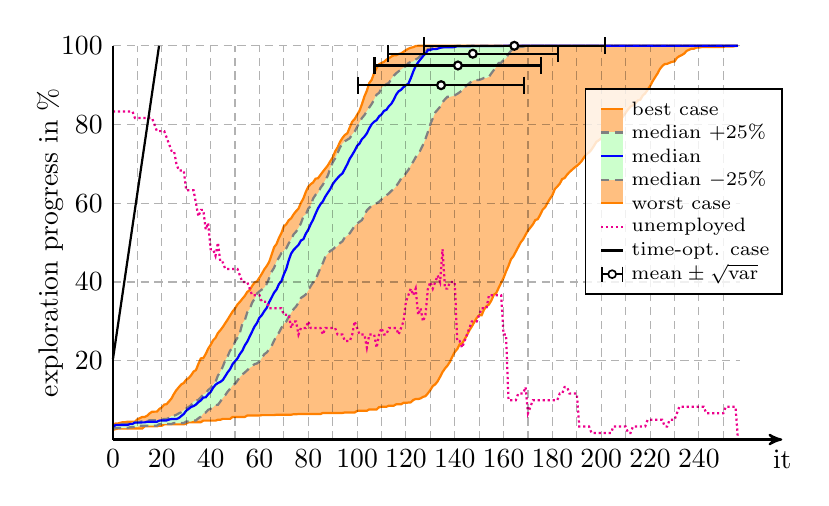 \begin{tikzpicture}[thick]


% plot data, scaled to 8cm
\begin{scope}[yscale=0.05, xscale=0.031]
\draw[draw=orange, fill=orange!50] (0.00, 2.46) -- (1.00, 2.63) -- (2.00, 2.79) -- (3.00, 2.79) -- (4.00, 2.79) -- (5.00, 2.79) -- (6.00, 2.79) -- (7.00, 2.79) -- (8.00, 2.79) -- (9.00, 2.79) -- (10.00, 2.79) -- (11.00, 2.79) -- (12.00, 2.79) -- (13.00, 3.35) -- (14.00, 3.35) -- (15.00, 3.35) -- (16.00, 3.35) -- (17.00, 3.35) -- (18.00, 3.35) -- (19.00, 3.52) -- (20.00, 3.52) -- (21.00, 3.85) -- (22.00, 3.85) -- (23.00, 3.85) -- (24.00, 3.85) -- (25.00, 3.85) -- (26.00, 3.85) -- (27.00, 3.85) -- (28.00, 3.85) -- (29.00, 3.85) -- (30.00, 4.08) -- (31.00, 4.41) -- (32.00, 4.41) -- (33.00, 4.41) -- (34.00, 4.41) -- (35.00, 4.41) -- (36.00, 4.41) -- (37.00, 4.80) -- (38.00, 4.80) -- (39.00, 4.80) -- (40.00, 4.80) -- (41.00, 4.80) -- (42.00, 4.80) -- (43.00, 5.03) -- (44.00, 5.03) -- (45.00, 5.25) -- (46.00, 5.25) -- (47.00, 5.25) -- (48.00, 5.25) -- (49.00, 5.75) -- (50.00, 5.75) -- (51.00, 5.75) -- (52.00, 5.75) -- (53.00, 5.75) -- (54.00, 5.75) -- (55.00, 6.09) -- (56.00, 6.09) -- (57.00, 6.09) -- (58.00, 6.09) -- (59.00, 6.09) -- (60.00, 6.09) -- (61.00, 6.20) -- (62.00, 6.20) -- (63.00, 6.20) -- (64.00, 6.20) -- (65.00, 6.20) -- (66.00, 6.20) -- (67.00, 6.31) -- (68.00, 6.31) -- (69.00, 6.31) -- (70.00, 6.31) -- (71.00, 6.31) -- (72.00, 6.31) -- (73.00, 6.31) -- (74.00, 6.42) -- (75.00, 6.42) -- (76.00, 6.48) -- (77.00, 6.48) -- (78.00, 6.48) -- (79.00, 6.48) -- (80.00, 6.48) -- (81.00, 6.48) -- (82.00, 6.48) -- (83.00, 6.48) -- (84.00, 6.48) -- (85.00, 6.48) -- (86.00, 6.76) -- (87.00, 6.76) -- (88.00, 6.76) -- (89.00, 6.76) -- (90.00, 6.76) -- (91.00, 6.76) -- (92.00, 6.76) -- (93.00, 6.76) -- (94.00, 6.76) -- (95.00, 6.87) -- (96.00, 6.87) -- (97.00, 6.87) -- (98.00, 6.87) -- (99.00, 6.87) -- (100.00, 7.26) -- (101.00, 7.32) -- (102.00, 7.32) -- (103.00, 7.32) -- (104.00, 7.32) -- (105.00, 7.65) -- (106.00, 7.65) -- (107.00, 7.65) -- (108.00, 7.65) -- (109.00, 8.21) -- (110.00, 8.32) -- (111.00, 8.32) -- (112.00, 8.32) -- (113.00, 8.60) -- (114.00, 8.60) -- (115.00, 8.60) -- (116.00, 8.94) -- (117.00, 8.94) -- (118.00, 8.94) -- (119.00, 9.33) -- (120.00, 9.33) -- (121.00, 9.39) -- (122.00, 9.44) -- (123.00, 10.06) -- (124.00, 10.28) -- (125.00, 10.28) -- (126.00, 10.45) -- (127.00, 10.84) -- (128.00, 11.01) -- (129.00, 11.73) -- (130.00, 12.57) -- (131.00, 13.58) -- (132.00, 14.02) -- (133.00, 14.80) -- (134.00, 15.92) -- (135.00, 17.15) -- (136.00, 18.04) -- (137.00, 18.77) -- (138.00, 19.72) -- (139.00, 21.06) -- (140.00, 22.23) -- (141.00, 22.96) -- (142.00, 24.19) -- (143.00, 24.36) -- (144.00, 25.42) -- (145.00, 26.48) -- (146.00, 27.77) -- (147.00, 28.72) -- (148.00, 29.83) -- (149.00, 30.89) -- (150.00, 31.56) -- (151.00, 31.56) -- (152.00, 33.02) -- (153.00, 33.85) -- (154.00, 34.30) -- (155.00, 35.31) -- (156.00, 36.76) -- (157.00, 37.21) -- (158.00, 38.55) -- (159.00, 39.78) -- (160.00, 41.06) -- (161.00, 42.68) -- (162.00, 44.08) -- (163.00, 45.75) -- (164.00, 46.54) -- (165.00, 47.71) -- (166.00, 48.88) -- (167.00, 50.06) -- (168.00, 50.84) -- (169.00, 52.01) -- (170.00, 53.07) -- (171.00, 53.85) -- (172.00, 54.64) -- (173.00, 55.75) -- (174.00, 55.98) -- (175.00, 57.09) -- (176.00, 58.38) -- (177.00, 58.99) -- (178.00, 60.11) -- (179.00, 61.17) -- (180.00, 62.07) -- (181.00, 63.63) -- (182.00, 64.25) -- (183.00, 64.97) -- (184.00, 66.15) -- (185.00, 66.42) -- (186.00, 67.26) -- (187.00, 67.93) -- (188.00, 68.49) -- (189.00, 69.05) -- (190.00, 69.50) -- (191.00, 70.06) -- (192.00, 70.73) -- (193.00, 71.68) -- (194.00, 72.51) -- (195.00, 72.91) -- (196.00, 73.63) -- (197.00, 74.58) -- (198.00, 75.59) -- (199.00, 76.03) -- (200.00, 76.48) -- (201.00, 77.37) -- (202.00, 77.88) -- (203.00, 78.32) -- (204.00, 78.60) -- (205.00, 78.99) -- (206.00, 79.78) -- (207.00, 80.50) -- (208.00, 81.45) -- (209.00, 82.12) -- (210.00, 83.02) -- (211.00, 83.85) -- (212.00, 84.58) -- (213.00, 84.86) -- (214.00, 85.42) -- (215.00, 86.15) -- (216.00, 86.31) -- (217.00, 87.37) -- (218.00, 87.93) -- (219.00, 88.83) -- (220.00, 89.78) -- (221.00, 90.95) -- (222.00, 91.96) -- (223.00, 92.91) -- (224.00, 94.08) -- (225.00, 94.86) -- (226.00, 95.36) -- (227.00, 95.42) -- (228.00, 95.70) -- (229.00, 95.92) -- (230.00, 96.03) -- (231.00, 96.93) -- (232.00, 97.37) -- (233.00, 97.65) -- (234.00, 98.04) -- (235.00, 98.72) -- (236.00, 98.99) -- (237.00, 99.27) -- (238.00, 99.27) -- (239.00, 99.55) -- (240.00, 99.55) -- (241.00, 99.66) -- (242.00, 99.72) -- (243.00, 99.72) -- (244.00, 99.72) -- (245.00, 99.72) -- (246.00, 99.72) -- (247.00, 99.72) -- (248.00, 99.72) -- (249.00, 99.72) -- (250.00, 99.72) -- (251.00, 99.83) -- (252.00, 99.83) -- (253.00, 99.83) -- (254.00, 99.83) -- (255.00, 99.94) -- (256.00, 100.00) -- (256.00, 100.00) -- (255.00, 100.00) -- (254.00, 100.00) -- (253.00, 100.00) -- (252.00, 100.00) -- (251.00, 100.00) -- (250.00, 100.00) -- (249.00, 100.00) -- (248.00, 100.00) -- (247.00, 100.00) -- (246.00, 100.00) -- (245.00, 100.00) -- (244.00, 100.00) -- (243.00, 100.00) -- (242.00, 100.00) -- (241.00, 100.00) -- (240.00, 100.00) -- (239.00, 100.00) -- (238.00, 100.00) -- (237.00, 100.00) -- (236.00, 100.00) -- (235.00, 100.00) -- (234.00, 100.00) -- (233.00, 100.00) -- (232.00, 100.00) -- (231.00, 100.00) -- (230.00, 100.00) -- (229.00, 100.00) -- (228.00, 100.00) -- (227.00, 100.00) -- (226.00, 100.00) -- (225.00, 100.00) -- (224.00, 100.00) -- (223.00, 100.00) -- (222.00, 100.00) -- (221.00, 100.00) -- (220.00, 100.00) -- (219.00, 100.00) -- (218.00, 100.00) -- (217.00, 100.00) -- (216.00, 100.00) -- (215.00, 100.00) -- (214.00, 100.00) -- (213.00, 100.00) -- (212.00, 100.00) -- (211.00, 100.00) -- (210.00, 100.00) -- (209.00, 100.00) -- (208.00, 100.00) -- (207.00, 100.00) -- (206.00, 100.00) -- (205.00, 100.00) -- (204.00, 100.00) -- (203.00, 100.00) -- (202.00, 100.00) -- (201.00, 100.00) -- (200.00, 100.00) -- (199.00, 100.00) -- (198.00, 100.00) -- (197.00, 100.00) -- (196.00, 100.00) -- (195.00, 100.00) -- (194.00, 100.00) -- (193.00, 100.00) -- (192.00, 100.00) -- (191.00, 100.00) -- (190.00, 100.00) -- (189.00, 100.00) -- (188.00, 100.00) -- (187.00, 100.00) -- (186.00, 100.00) -- (185.00, 100.00) -- (184.00, 100.00) -- (183.00, 100.00) -- (182.00, 100.00) -- (181.00, 100.00) -- (180.00, 100.00) -- (179.00, 100.00) -- (178.00, 100.00) -- (177.00, 100.00) -- (176.00, 100.00) -- (175.00, 100.00) -- (174.00, 100.00) -- (173.00, 100.00) -- (172.00, 100.00) -- (171.00, 100.00) -- (170.00, 100.00) -- (169.00, 100.00) -- (168.00, 100.00) -- (167.00, 100.00) -- (166.00, 100.00) -- (165.00, 100.00) -- (164.00, 100.00) -- (163.00, 100.00) -- (162.00, 100.00) -- (161.00, 100.00) -- (160.00, 100.00) -- (159.00, 100.00) -- (158.00, 100.00) -- (157.00, 100.00) -- (156.00, 100.00) -- (155.00, 100.00) -- (154.00, 100.00) -- (153.00, 100.00) -- (152.00, 100.00) -- (151.00, 100.00) -- (150.00, 100.00) -- (149.00, 100.00) -- (148.00, 100.00) -- (147.00, 100.00) -- (146.00, 100.00) -- (145.00, 100.00) -- (144.00, 100.00) -- (143.00, 100.00) -- (142.00, 100.00) -- (141.00, 100.00) -- (140.00, 100.00) -- (139.00, 100.00) -- (138.00, 100.00) -- (137.00, 100.00) -- (136.00, 100.00) -- (135.00, 100.00) -- (134.00, 100.00) -- (133.00, 100.00) -- (132.00, 100.00) -- (131.00, 100.00) -- (130.00, 100.00) -- (129.00, 100.00) -- (128.00, 100.00) -- (127.00, 100.00) -- (126.00, 100.00) -- (125.00, 100.00) -- (124.00, 99.94) -- (123.00, 99.66) -- (122.00, 99.50) -- (121.00, 99.27) -- (120.00, 98.88) -- (119.00, 98.49) -- (118.00, 98.04) -- (117.00, 97.93) -- (116.00, 97.60) -- (115.00, 97.60) -- (114.00, 97.26) -- (113.00, 96.82) -- (112.00, 96.48) -- (111.00, 95.92) -- (110.00, 95.64) -- (109.00, 95.31) -- (108.00, 94.41) -- (107.00, 93.18) -- (106.00, 91.40) -- (105.00, 90.56) -- (104.00, 88.60) -- (103.00, 87.15) -- (102.00, 85.20) -- (101.00, 83.52) -- (100.00, 82.46) -- (99.00, 81.40) -- (98.00, 80.73) -- (97.00, 79.27) -- (96.00, 77.77) -- (95.00, 77.37) -- (94.00, 76.59) -- (93.00, 75.59) -- (92.00, 74.19) -- (91.00, 73.18) -- (90.00, 71.62) -- (89.00, 70.67) -- (88.00, 69.61) -- (87.00, 68.83) -- (86.00, 68.04) -- (85.00, 67.21) -- (84.00, 66.37) -- (83.00, 66.26) -- (82.00, 65.31) -- (81.00, 64.86) -- (80.00, 64.19) -- (79.00, 62.91) -- (78.00, 61.23) -- (77.00, 60.11) -- (76.00, 58.66) -- (75.00, 57.99) -- (74.00, 57.21) -- (73.00, 56.20) -- (72.00, 55.70) -- (71.00, 54.69) -- (70.00, 54.13) -- (69.00, 52.46) -- (68.00, 51.23) -- (67.00, 49.66) -- (66.00, 48.83) -- (65.00, 46.93) -- (64.00, 45.14) -- (63.00, 44.08) -- (62.00, 43.24) -- (61.00, 42.12) -- (60.00, 41.12) -- (59.00, 40.17) -- (58.00, 39.89) -- (57.00, 38.99) -- (56.00, 37.93) -- (55.00, 37.49) -- (54.00, 36.48) -- (53.00, 35.75) -- (52.00, 34.97) -- (51.00, 34.30) -- (50.00, 33.30) -- (49.00, 32.51) -- (48.00, 31.51) -- (47.00, 30.50) -- (46.00, 29.55) -- (45.00, 28.60) -- (44.00, 27.77) -- (43.00, 27.04) -- (42.00, 25.81) -- (41.00, 25.20) -- (40.00, 24.02) -- (39.00, 23.07) -- (38.00, 21.73) -- (37.00, 20.67) -- (36.00, 20.61) -- (35.00, 19.22) -- (34.00, 17.65) -- (33.00, 17.26) -- (32.00, 16.31) -- (31.00, 15.59) -- (30.00, 15.20) -- (29.00, 14.36) -- (28.00, 14.02) -- (27.00, 13.30) -- (26.00, 12.57) -- (25.00, 11.62) -- (24.00, 10.45) -- (23.00, 9.72) -- (22.00, 8.99) -- (21.00, 8.88) -- (20.00, 8.16) -- (19.00, 7.77) -- (18.00, 7.09) -- (17.00, 7.09) -- (16.00, 7.04) -- (15.00, 6.65) -- (14.00, 6.03) -- (13.00, 5.75) -- (12.00, 5.75) -- (11.00, 5.42) -- (10.00, 5.14) -- (9.00, 4.53) -- (8.00, 4.53) -- (7.00, 4.53) -- (6.00, 4.53) -- (5.00, 4.41) -- (4.00, 4.41) -- (3.00, 4.25) -- (2.00, 4.08) -- (1.00, 4.08) -- (0.00, 3.41);
\draw[gray, densely dashed, fill=green!20] (0.00, 2.63) -- (1.00, 2.91) -- (2.00, 2.91) -- (3.00, 2.91) -- (4.00, 2.91) -- (5.00, 2.91) -- (6.00, 2.91) -- (7.00, 3.13) -- (8.00, 3.13) -- (9.00, 3.24) -- (10.00, 3.24) -- (11.00, 3.52) -- (12.00, 3.52) -- (13.00, 3.52) -- (14.00, 3.52) -- (15.00, 3.52) -- (16.00, 3.52) -- (17.00, 3.52) -- (18.00, 3.52) -- (19.00, 3.91) -- (20.00, 3.97) -- (21.00, 3.97) -- (22.00, 3.97) -- (23.00, 3.97) -- (24.00, 3.97) -- (25.00, 4.19) -- (26.00, 4.19) -- (27.00, 4.19) -- (28.00, 4.19) -- (29.00, 4.19) -- (30.00, 4.58) -- (31.00, 4.58) -- (32.00, 4.58) -- (33.00, 4.86) -- (34.00, 4.86) -- (35.00, 5.42) -- (36.00, 5.81) -- (37.00, 6.65) -- (38.00, 6.87) -- (39.00, 7.54) -- (40.00, 7.82) -- (41.00, 8.21) -- (42.00, 8.77) -- (43.00, 8.83) -- (44.00, 9.66) -- (45.00, 10.61) -- (46.00, 11.28) -- (47.00, 12.18) -- (48.00, 12.91) -- (49.00, 13.80) -- (50.00, 14.13) -- (51.00, 14.97) -- (52.00, 15.87) -- (53.00, 16.54) -- (54.00, 17.04) -- (55.00, 17.60) -- (56.00, 18.21) -- (57.00, 18.60) -- (58.00, 19.16) -- (59.00, 19.33) -- (60.00, 19.83) -- (61.00, 20.73) -- (62.00, 21.68) -- (63.00, 22.12) -- (64.00, 22.96) -- (65.00, 23.80) -- (66.00, 25.14) -- (67.00, 26.31) -- (68.00, 27.15) -- (69.00, 28.38) -- (70.00, 29.39) -- (71.00, 30.00) -- (72.00, 31.17) -- (73.00, 32.23) -- (74.00, 33.13) -- (75.00, 33.80) -- (76.00, 34.75) -- (77.00, 35.98) -- (78.00, 36.37) -- (79.00, 36.87) -- (80.00, 37.88) -- (81.00, 38.99) -- (82.00, 39.94) -- (83.00, 40.67) -- (84.00, 42.12) -- (85.00, 43.63) -- (86.00, 44.86) -- (87.00, 46.48) -- (88.00, 47.21) -- (89.00, 47.88) -- (90.00, 48.27) -- (91.00, 48.83) -- (92.00, 49.11) -- (93.00, 49.89) -- (94.00, 50.34) -- (95.00, 51.40) -- (96.00, 51.79) -- (97.00, 52.40) -- (98.00, 53.30) -- (99.00, 54.30) -- (100.00, 54.86) -- (101.00, 55.31) -- (102.00, 55.75) -- (103.00, 57.04) -- (104.00, 58.21) -- (105.00, 58.83) -- (106.00, 59.39) -- (107.00, 59.72) -- (108.00, 60.00) -- (109.00, 60.39) -- (110.00, 61.01) -- (111.00, 61.62) -- (112.00, 62.01) -- (113.00, 62.51) -- (114.00, 63.13) -- (115.00, 63.63) -- (116.00, 64.36) -- (117.00, 65.25) -- (118.00, 66.26) -- (119.00, 66.70) -- (120.00, 67.65) -- (121.00, 68.49) -- (122.00, 69.66) -- (123.00, 70.61) -- (124.00, 71.73) -- (125.00, 72.35) -- (126.00, 73.58) -- (127.00, 74.86) -- (128.00, 76.37) -- (129.00, 78.10) -- (130.00, 80.11) -- (131.00, 81.56) -- (132.00, 83.07) -- (133.00, 83.80) -- (134.00, 84.53) -- (135.00, 85.70) -- (136.00, 86.42) -- (137.00, 87.04) -- (138.00, 87.04) -- (139.00, 87.21) -- (140.00, 87.43) -- (141.00, 87.77) -- (142.00, 88.21) -- (143.00, 88.66) -- (144.00, 89.39) -- (145.00, 90.00) -- (146.00, 90.50) -- (147.00, 91.01) -- (148.00, 91.28) -- (149.00, 91.28) -- (150.00, 91.34) -- (151.00, 91.56) -- (152.00, 91.84) -- (153.00, 91.84) -- (154.00, 92.12) -- (155.00, 93.02) -- (156.00, 93.85) -- (157.00, 94.69) -- (158.00, 95.64) -- (159.00, 95.70) -- (160.00, 96.37) -- (161.00, 96.82) -- (162.00, 97.93) -- (163.00, 98.72) -- (164.00, 99.22) -- (165.00, 99.50) -- (166.00, 99.55) -- (167.00, 99.78) -- (168.00, 99.78) -- (169.00, 99.94) -- (170.00, 100.00) -- (171.00, 100.00) -- (172.00, 100.00) -- (173.00, 100.00) -- (174.00, 100.00) -- (175.00, 100.00) -- (176.00, 100.00) -- (177.00, 100.00) -- (178.00, 100.00) -- (179.00, 100.00) -- (180.00, 100.00) -- (181.00, 100.00) -- (182.00, 100.00) -- (183.00, 100.00) -- (184.00, 100.00) -- (185.00, 100.00) -- (186.00, 100.00) -- (187.00, 100.00) -- (188.00, 100.00) -- (189.00, 100.00) -- (190.00, 100.00) -- (191.00, 100.00) -- (192.00, 100.00) -- (193.00, 100.00) -- (194.00, 100.00) -- (195.00, 100.00) -- (196.00, 100.00) -- (197.00, 100.00) -- (198.00, 100.00) -- (199.00, 100.00) -- (200.00, 100.00) -- (201.00, 100.00) -- (202.00, 100.00) -- (203.00, 100.00) -- (204.00, 100.00) -- (205.00, 100.00) -- (206.00, 100.00) -- (207.00, 100.00) -- (208.00, 100.00) -- (209.00, 100.00) -- (210.00, 100.00) -- (211.00, 100.00) -- (212.00, 100.00) -- (213.00, 100.00) -- (214.00, 100.00) -- (215.00, 100.00) -- (216.00, 100.00) -- (217.00, 100.00) -- (218.00, 100.00) -- (219.00, 100.00) -- (220.00, 100.00) -- (221.00, 100.00) -- (222.00, 100.00) -- (223.00, 100.00) -- (224.00, 100.00) -- (225.00, 100.00) -- (226.00, 100.00) -- (227.00, 100.00) -- (228.00, 100.00) -- (229.00, 100.00) -- (230.00, 100.00) -- (231.00, 100.00) -- (232.00, 100.00) -- (233.00, 100.00) -- (234.00, 100.00) -- (235.00, 100.00) -- (236.00, 100.00) -- (237.00, 100.00) -- (238.00, 100.00) -- (239.00, 100.00) -- (240.00, 100.00) -- (241.00, 100.00) -- (242.00, 100.00) -- (243.00, 100.00) -- (244.00, 100.00) -- (245.00, 100.00) -- (246.00, 100.00) -- (247.00, 100.00) -- (248.00, 100.00) -- (249.00, 100.00) -- (250.00, 100.00) -- (251.00, 100.00) -- (252.00, 100.00) -- (253.00, 100.00) -- (254.00, 100.00) -- (255.00, 100.00) -- (256.00, 100.00) -- (256.00, 100.00) -- (255.00, 100.00) -- (254.00, 100.00) -- (253.00, 100.00) -- (252.00, 100.00) -- (251.00, 100.00) -- (250.00, 100.00) -- (249.00, 100.00) -- (248.00, 100.00) -- (247.00, 100.00) -- (246.00, 100.00) -- (245.00, 100.00) -- (244.00, 100.00) -- (243.00, 100.00) -- (242.00, 100.00) -- (241.00, 100.00) -- (240.00, 100.00) -- (239.00, 100.00) -- (238.00, 100.00) -- (237.00, 100.00) -- (236.00, 100.00) -- (235.00, 100.00) -- (234.00, 100.00) -- (233.00, 100.00) -- (232.00, 100.00) -- (231.00, 100.00) -- (230.00, 100.00) -- (229.00, 100.00) -- (228.00, 100.00) -- (227.00, 100.00) -- (226.00, 100.00) -- (225.00, 100.00) -- (224.00, 100.00) -- (223.00, 100.00) -- (222.00, 100.00) -- (221.00, 100.00) -- (220.00, 100.00) -- (219.00, 100.00) -- (218.00, 100.00) -- (217.00, 100.00) -- (216.00, 100.00) -- (215.00, 100.00) -- (214.00, 100.00) -- (213.00, 100.00) -- (212.00, 100.00) -- (211.00, 100.00) -- (210.00, 100.00) -- (209.00, 100.00) -- (208.00, 100.00) -- (207.00, 100.00) -- (206.00, 100.00) -- (205.00, 100.00) -- (204.00, 100.00) -- (203.00, 100.00) -- (202.00, 100.00) -- (201.00, 100.00) -- (200.00, 100.00) -- (199.00, 100.00) -- (198.00, 100.00) -- (197.00, 100.00) -- (196.00, 100.00) -- (195.00, 100.00) -- (194.00, 100.00) -- (193.00, 100.00) -- (192.00, 100.00) -- (191.00, 100.00) -- (190.00, 100.00) -- (189.00, 100.00) -- (188.00, 100.00) -- (187.00, 100.00) -- (186.00, 100.00) -- (185.00, 100.00) -- (184.00, 100.00) -- (183.00, 100.00) -- (182.00, 100.00) -- (181.00, 100.00) -- (180.00, 100.00) -- (179.00, 100.00) -- (178.00, 100.00) -- (177.00, 100.00) -- (176.00, 100.00) -- (175.00, 100.00) -- (174.00, 100.00) -- (173.00, 100.00) -- (172.00, 100.00) -- (171.00, 100.00) -- (170.00, 100.00) -- (169.00, 100.00) -- (168.00, 100.00) -- (167.00, 100.00) -- (166.00, 100.00) -- (165.00, 100.00) -- (164.00, 100.00) -- (163.00, 100.00) -- (162.00, 100.00) -- (161.00, 100.00) -- (160.00, 100.00) -- (159.00, 100.00) -- (158.00, 100.00) -- (157.00, 100.00) -- (156.00, 100.00) -- (155.00, 100.00) -- (154.00, 100.00) -- (153.00, 100.00) -- (152.00, 100.00) -- (151.00, 100.00) -- (150.00, 100.00) -- (149.00, 100.00) -- (148.00, 100.00) -- (147.00, 100.00) -- (146.00, 100.00) -- (145.00, 100.00) -- (144.00, 100.00) -- (143.00, 100.00) -- (142.00, 100.00) -- (141.00, 100.00) -- (140.00, 99.94) -- (139.00, 99.89) -- (138.00, 99.89) -- (137.00, 99.78) -- (136.00, 99.78) -- (135.00, 99.61) -- (134.00, 99.55) -- (133.00, 99.50) -- (132.00, 99.44) -- (131.00, 99.44) -- (130.00, 99.27) -- (129.00, 99.16) -- (128.00, 98.55) -- (127.00, 98.27) -- (126.00, 97.49) -- (125.00, 96.87) -- (124.00, 96.54) -- (123.00, 96.03) -- (122.00, 95.92) -- (121.00, 95.59) -- (120.00, 94.86) -- (119.00, 94.41) -- (118.00, 93.91) -- (117.00, 93.52) -- (116.00, 93.02) -- (115.00, 92.40) -- (114.00, 91.56) -- (113.00, 90.56) -- (112.00, 90.28) -- (111.00, 89.78) -- (110.00, 89.27) -- (109.00, 88.04) -- (108.00, 87.60) -- (107.00, 86.37) -- (106.00, 85.25) -- (105.00, 84.36) -- (104.00, 83.41) -- (103.00, 82.40) -- (102.00, 81.68) -- (101.00, 80.56) -- (100.00, 79.39) -- (99.00, 78.21) -- (98.00, 77.49) -- (97.00, 76.54) -- (96.00, 76.15) -- (95.00, 75.75) -- (94.00, 75.14) -- (93.00, 74.19) -- (92.00, 72.79) -- (91.00, 71.40) -- (90.00, 70.39) -- (89.00, 68.88) -- (88.00, 67.04) -- (87.00, 65.92) -- (86.00, 64.75) -- (85.00, 63.91) -- (84.00, 62.51) -- (83.00, 62.18) -- (82.00, 61.23) -- (81.00, 59.33) -- (80.00, 58.66) -- (79.00, 57.15) -- (78.00, 56.70) -- (77.00, 54.92) -- (76.00, 53.74) -- (75.00, 52.79) -- (74.00, 52.12) -- (73.00, 50.78) -- (72.00, 49.83) -- (71.00, 48.55) -- (70.00, 47.93) -- (69.00, 47.37) -- (68.00, 46.20) -- (67.00, 45.25) -- (66.00, 43.63) -- (65.00, 42.63) -- (64.00, 41.01) -- (63.00, 39.55) -- (62.00, 38.55) -- (61.00, 38.10) -- (60.00, 37.65) -- (59.00, 37.09) -- (58.00, 35.75) -- (57.00, 34.75) -- (56.00, 33.07) -- (55.00, 32.29) -- (54.00, 30.28) -- (53.00, 29.44) -- (52.00, 27.15) -- (51.00, 25.87) -- (50.00, 24.86) -- (49.00, 23.18) -- (48.00, 22.63) -- (47.00, 21.17) -- (46.00, 20.11) -- (45.00, 18.55) -- (44.00, 17.15) -- (43.00, 16.26) -- (42.00, 14.64) -- (41.00, 13.97) -- (40.00, 13.07) -- (39.00, 12.57) -- (38.00, 11.73) -- (37.00, 11.45) -- (36.00, 10.73) -- (35.00, 10.06) -- (34.00, 9.89) -- (33.00, 9.61) -- (32.00, 8.72) -- (31.00, 8.27) -- (30.00, 7.88) -- (29.00, 7.49) -- (28.00, 6.93) -- (27.00, 6.65) -- (26.00, 6.31) -- (25.00, 6.03) -- (24.00, 6.03) -- (23.00, 5.47) -- (22.00, 5.25) -- (21.00, 5.25) -- (20.00, 4.97) -- (19.00, 4.92) -- (18.00, 4.92) -- (17.00, 4.92) -- (16.00, 4.92) -- (15.00, 4.92) -- (14.00, 4.64) -- (13.00, 4.64) -- (12.00, 4.64) -- (11.00, 4.53) -- (10.00, 4.41) -- (9.00, 4.41) -- (8.00, 4.36) -- (7.00, 4.13) -- (6.00, 3.97) -- (5.00, 3.97) -- (4.00, 3.97) -- (3.00, 3.97) -- (2.00, 3.69) -- (1.00, 3.69) -- (0.00, 3.30);
\draw[blue] (0.00, 3.18) -- (1.00, 3.69) -- (2.00, 3.69) -- (3.00, 3.69) -- (4.00, 3.69) -- (5.00, 3.69) -- (6.00, 3.69) -- (7.00, 3.97) -- (8.00, 3.97) -- (9.00, 4.30) -- (10.00, 4.30) -- (11.00, 4.30) -- (12.00, 4.36) -- (13.00, 4.36) -- (14.00, 4.53) -- (15.00, 4.53) -- (16.00, 4.53) -- (17.00, 4.53) -- (18.00, 4.53) -- (19.00, 4.80) -- (20.00, 4.86) -- (21.00, 4.86) -- (22.00, 4.86) -- (23.00, 5.08) -- (24.00, 5.20) -- (25.00, 5.20) -- (26.00, 5.20) -- (27.00, 5.47) -- (28.00, 5.98) -- (29.00, 6.48) -- (30.00, 7.32) -- (31.00, 7.77) -- (32.00, 8.27) -- (33.00, 8.49) -- (34.00, 8.88) -- (35.00, 9.50) -- (36.00, 9.94) -- (37.00, 10.67) -- (38.00, 10.73) -- (39.00, 11.51) -- (40.00, 12.07) -- (41.00, 13.13) -- (42.00, 13.91) -- (43.00, 14.36) -- (44.00, 14.64) -- (45.00, 15.14) -- (46.00, 16.09) -- (47.00, 17.09) -- (48.00, 17.88) -- (49.00, 19.16) -- (50.00, 19.89) -- (51.00, 20.61) -- (52.00, 21.73) -- (53.00, 22.57) -- (54.00, 23.91) -- (55.00, 24.86) -- (56.00, 26.15) -- (57.00, 27.43) -- (58.00, 28.72) -- (59.00, 29.61) -- (60.00, 30.95) -- (61.00, 31.62) -- (62.00, 32.63) -- (63.00, 33.46) -- (64.00, 34.92) -- (65.00, 36.09) -- (66.00, 37.32) -- (67.00, 38.10) -- (68.00, 39.50) -- (69.00, 40.22) -- (70.00, 41.96) -- (71.00, 43.35) -- (72.00, 45.53) -- (73.00, 47.26) -- (74.00, 48.16) -- (75.00, 48.83) -- (76.00, 49.44) -- (77.00, 50.56) -- (78.00, 50.89) -- (79.00, 52.29) -- (80.00, 53.30) -- (81.00, 54.69) -- (82.00, 55.87) -- (83.00, 57.37) -- (84.00, 58.72) -- (85.00, 59.78) -- (86.00, 60.50) -- (87.00, 61.73) -- (88.00, 62.68) -- (89.00, 63.63) -- (90.00, 64.86) -- (91.00, 65.70) -- (92.00, 66.42) -- (93.00, 67.09) -- (94.00, 67.60) -- (95.00, 68.77) -- (96.00, 69.94) -- (97.00, 71.34) -- (98.00, 72.29) -- (99.00, 73.35) -- (100.00, 74.58) -- (101.00, 75.20) -- (102.00, 76.31) -- (103.00, 76.93) -- (104.00, 77.77) -- (105.00, 79.05) -- (106.00, 80.11) -- (107.00, 80.73) -- (108.00, 81.12) -- (109.00, 82.07) -- (110.00, 82.57) -- (111.00, 83.46) -- (112.00, 83.74) -- (113.00, 84.64) -- (114.00, 85.25) -- (115.00, 86.31) -- (116.00, 87.60) -- (117.00, 88.44) -- (118.00, 88.83) -- (119.00, 89.50) -- (120.00, 90.00) -- (121.00, 90.39) -- (122.00, 91.79) -- (123.00, 93.46) -- (124.00, 94.86) -- (125.00, 95.81) -- (126.00, 96.59) -- (127.00, 97.37) -- (128.00, 98.04) -- (129.00, 98.88) -- (130.00, 98.99) -- (131.00, 99.16) -- (132.00, 99.16) -- (133.00, 99.27) -- (134.00, 99.50) -- (135.00, 99.61) -- (136.00, 99.61) -- (137.00, 99.61) -- (138.00, 99.61) -- (139.00, 99.61) -- (140.00, 99.72) -- (141.00, 99.89) -- (142.00, 99.89) -- (143.00, 99.89) -- (144.00, 99.89) -- (145.00, 99.89) -- (146.00, 99.89) -- (147.00, 99.94) -- (148.00, 99.94) -- (149.00, 99.94) -- (150.00, 99.94) -- (151.00, 99.94) -- (152.00, 99.94) -- (153.00, 99.94) -- (154.00, 99.94) -- (155.00, 99.94) -- (156.00, 99.94) -- (157.00, 99.94) -- (158.00, 99.94) -- (159.00, 99.94) -- (160.00, 100.00) -- (161.00, 100.00) -- (162.00, 100.00) -- (163.00, 100.00) -- (164.00, 100.00) -- (165.00, 100.00) -- (166.00, 100.00) -- (167.00, 100.00) -- (168.00, 100.00) -- (169.00, 100.00) -- (170.00, 100.00) -- (171.00, 100.00) -- (172.00, 100.00) -- (173.00, 100.00) -- (174.00, 100.00) -- (175.00, 100.00) -- (176.00, 100.00) -- (177.00, 100.00) -- (178.00, 100.00) -- (179.00, 100.00) -- (180.00, 100.00) -- (181.00, 100.00) -- (182.00, 100.00) -- (183.00, 100.00) -- (184.00, 100.00) -- (185.00, 100.00) -- (186.00, 100.00) -- (187.00, 100.00) -- (188.00, 100.00) -- (189.00, 100.00) -- (190.00, 100.00) -- (191.00, 100.00) -- (192.00, 100.00) -- (193.00, 100.00) -- (194.00, 100.00) -- (195.00, 100.00) -- (196.00, 100.00) -- (197.00, 100.00) -- (198.00, 100.00) -- (199.00, 100.00) -- (200.00, 100.00) -- (201.00, 100.00) -- (202.00, 100.00) -- (203.00, 100.00) -- (204.00, 100.00) -- (205.00, 100.00) -- (206.00, 100.00) -- (207.00, 100.00) -- (208.00, 100.00) -- (209.00, 100.00) -- (210.00, 100.00) -- (211.00, 100.00) -- (212.00, 100.00) -- (213.00, 100.00) -- (214.00, 100.00) -- (215.00, 100.00) -- (216.00, 100.00) -- (217.00, 100.00) -- (218.00, 100.00) -- (219.00, 100.00) -- (220.00, 100.00) -- (221.00, 100.00) -- (222.00, 100.00) -- (223.00, 100.00) -- (224.00, 100.00) -- (225.00, 100.00) -- (226.00, 100.00) -- (227.00, 100.00) -- (228.00, 100.00) -- (229.00, 100.00) -- (230.00, 100.00) -- (231.00, 100.00) -- (232.00, 100.00) -- (233.00, 100.00) -- (234.00, 100.00) -- (235.00, 100.00) -- (236.00, 100.00) -- (237.00, 100.00) -- (238.00, 100.00) -- (239.00, 100.00) -- (240.00, 100.00) -- (241.00, 100.00) -- (242.00, 100.00) -- (243.00, 100.00) -- (244.00, 100.00) -- (245.00, 100.00) -- (246.00, 100.00) -- (247.00, 100.00) -- (248.00, 100.00) -- (249.00, 100.00) -- (250.00, 100.00) -- (251.00, 100.00) -- (252.00, 100.00) -- (253.00, 100.00) -- (254.00, 100.00) -- (255.00, 100.00) -- (256.00, 100.00);
\draw[densely dotted, magenta] (0.00, 83.33) -- (1.00, 83.33) -- (2.00, 83.33) -- (3.00, 83.33) -- (4.00, 83.33) -- (5.00, 83.33) -- (6.00, 83.33) -- (7.00, 83.33) -- (8.00, 83.33) -- (9.00, 81.67) -- (10.00, 81.67) -- (11.00, 81.67) -- (12.00, 81.67) -- (13.00, 81.67) -- (14.00, 81.67) -- (15.00, 81.67) -- (16.00, 81.67) -- (17.00, 80.00) -- (18.00, 78.33) -- (19.00, 78.33) -- (20.00, 78.33) -- (21.00, 78.33) -- (22.00, 76.67) -- (23.00, 75.00) -- (24.00, 73.33) -- (25.00, 73.33) -- (26.00, 70.00) -- (27.00, 68.33) -- (28.00, 68.33) -- (29.00, 68.33) -- (30.00, 63.33) -- (31.00, 63.33) -- (32.00, 63.33) -- (33.00, 63.33) -- (34.00, 60.00) -- (35.00, 56.67) -- (36.00, 58.33) -- (37.00, 58.33) -- (38.00, 53.33) -- (39.00, 55.00) -- (40.00, 48.33) -- (41.00, 48.33) -- (42.00, 46.67) -- (43.00, 50.00) -- (44.00, 45.00) -- (45.00, 45.00) -- (46.00, 43.33) -- (47.00, 43.33) -- (48.00, 43.33) -- (49.00, 43.33) -- (50.00, 43.33) -- (51.00, 43.33) -- (52.00, 41.67) -- (53.00, 40.00) -- (54.00, 40.00) -- (55.00, 40.00) -- (56.00, 38.33) -- (57.00, 36.67) -- (58.00, 36.67) -- (59.00, 36.67) -- (60.00, 36.67) -- (61.00, 35.00) -- (62.00, 35.00) -- (63.00, 35.00) -- (64.00, 33.33) -- (65.00, 33.33) -- (66.00, 33.33) -- (67.00, 33.33) -- (68.00, 33.33) -- (69.00, 33.33) -- (70.00, 31.67) -- (71.00, 31.67) -- (72.00, 31.67) -- (73.00, 28.33) -- (74.00, 30.00) -- (75.00, 30.00) -- (76.00, 26.67) -- (77.00, 28.33) -- (78.00, 28.33) -- (79.00, 28.33) -- (80.00, 30.00) -- (81.00, 28.33) -- (82.00, 28.33) -- (83.00, 28.33) -- (84.00, 28.33) -- (85.00, 28.33) -- (86.00, 26.67) -- (87.00, 28.33) -- (88.00, 28.33) -- (89.00, 28.33) -- (90.00, 28.33) -- (91.00, 28.33) -- (92.00, 26.67) -- (93.00, 26.67) -- (94.00, 26.67) -- (95.00, 25.00) -- (96.00, 25.00) -- (97.00, 25.00) -- (98.00, 26.67) -- (99.00, 30.00) -- (100.00, 28.33) -- (101.00, 26.67) -- (102.00, 26.67) -- (103.00, 26.67) -- (104.00, 23.33) -- (105.00, 26.67) -- (106.00, 26.67) -- (107.00, 26.67) -- (108.00, 23.33) -- (109.00, 26.67) -- (110.00, 28.33) -- (111.00, 26.67) -- (112.00, 26.67) -- (113.00, 28.33) -- (114.00, 28.33) -- (115.00, 28.33) -- (116.00, 28.33) -- (117.00, 26.67) -- (118.00, 28.33) -- (119.00, 30.00) -- (120.00, 35.00) -- (121.00, 36.67) -- (122.00, 38.33) -- (123.00, 36.67) -- (124.00, 38.33) -- (125.00, 31.67) -- (126.00, 33.33) -- (127.00, 30.00) -- (128.00, 31.67) -- (129.00, 38.33) -- (130.00, 40.00) -- (131.00, 38.33) -- (132.00, 40.00) -- (133.00, 41.67) -- (134.00, 40.00) -- (135.00, 48.33) -- (136.00, 38.33) -- (137.00, 38.33) -- (138.00, 40.00) -- (139.00, 40.00) -- (140.00, 40.00) -- (141.00, 25.00) -- (142.00, 25.00) -- (143.00, 23.33) -- (144.00, 25.00) -- (145.00, 26.67) -- (146.00, 28.33) -- (147.00, 30.00) -- (148.00, 30.00) -- (149.00, 30.00) -- (150.00, 31.67) -- (151.00, 33.33) -- (152.00, 33.33) -- (153.00, 33.33) -- (154.00, 36.67) -- (155.00, 36.67) -- (156.00, 36.67) -- (157.00, 36.67) -- (158.00, 36.67) -- (159.00, 36.67) -- (160.00, 26.67) -- (161.00, 26.67) -- (162.00, 10.00) -- (163.00, 10.00) -- (164.00, 10.00) -- (165.00, 10.00) -- (166.00, 11.67) -- (167.00, 11.67) -- (168.00, 11.67) -- (169.00, 13.33) -- (170.00, 6.67) -- (171.00, 8.33) -- (172.00, 10.00) -- (173.00, 10.00) -- (174.00, 10.00) -- (175.00, 10.00) -- (176.00, 10.00) -- (177.00, 10.00) -- (178.00, 10.00) -- (179.00, 10.00) -- (180.00, 10.00) -- (181.00, 10.00) -- (182.00, 10.00) -- (183.00, 11.67) -- (184.00, 11.67) -- (185.00, 13.33) -- (186.00, 13.33) -- (187.00, 11.67) -- (188.00, 11.67) -- (189.00, 11.67) -- (190.00, 11.67) -- (191.00, 3.33) -- (192.00, 3.33) -- (193.00, 3.33) -- (194.00, 3.33) -- (195.00, 3.33) -- (196.00, 1.67) -- (197.00, 1.67) -- (198.00, 1.67) -- (199.00, 1.67) -- (200.00, 1.67) -- (201.00, 1.67) -- (202.00, 1.67) -- (203.00, 1.67) -- (204.00, 1.67) -- (205.00, 3.33) -- (206.00, 3.33) -- (207.00, 3.33) -- (208.00, 3.33) -- (209.00, 3.33) -- (210.00, 3.33) -- (211.00, 1.67) -- (212.00, 1.67) -- (213.00, 3.33) -- (214.00, 3.33) -- (215.00, 3.33) -- (216.00, 3.33) -- (217.00, 3.33) -- (218.00, 3.33) -- (219.00, 5.00) -- (220.00, 5.00) -- (221.00, 5.00) -- (222.00, 5.00) -- (223.00, 5.00) -- (224.00, 5.00) -- (225.00, 5.00) -- (226.00, 3.33) -- (227.00, 3.33) -- (228.00, 5.00) -- (229.00, 5.00) -- (230.00, 5.00) -- (231.00, 6.67) -- (232.00, 8.33) -- (233.00, 8.33) -- (234.00, 8.33) -- (235.00, 8.33) -- (236.00, 8.33) -- (237.00, 8.33) -- (238.00, 8.33) -- (239.00, 8.33) -- (240.00, 8.33) -- (241.00, 8.33) -- (242.00, 8.33) -- (243.00, 6.67) -- (244.00, 6.67) -- (245.00, 6.67) -- (246.00, 6.67) -- (247.00, 6.67) -- (248.00, 6.67) -- (249.00, 6.67) -- (250.00, 6.67) -- (251.00, 8.33) -- (252.00, 8.33) -- (253.00, 8.33) -- (254.00, 8.33) -- (255.00, 8.33) -- (256.00, 0.00);
\draw[black] (0.00, 20.45) -- (18.88, 100.00);
\draw[densely dashed, thin, black, ystep=20, xstep=10, opacity=0.3] (0, 0) grid (257, 100);
% axis lables
\node[below] at (0, 0) {0};
\node[below] at (20, 0) {20};
\node[below] at (40, 0) {40};
\node[below] at (60, 0) {60};
\node[below] at (80, 0) {80};
\node[below] at (100, 0) {100};
\node[below] at (120, 0) {120};
\node[below] at (140, 0) {140};
\node[below] at (160, 0) {160};
\node[below] at (180, 0) {180};
\node[below] at (200, 0) {200};
\node[below] at (220, 0) {220};
\node[below] at (240, 0) {240};
\draw[|-|] (100.064, 90) -- (168.736, 90);
\node[draw, circle, fill=white, inner sep=0mm, minimum size=1mm] at (134.4, 90) {};
% 90: 134.4  +-  34.336
\draw[|-|] (106.701, 95) -- (175.899, 95);
\node[draw, circle, fill=white, inner sep=0mm, minimum size=1mm] at (141.3, 95) {};
% 95: 141.3  +-  34.599
\draw[|-|] (112.069, 98) -- (182.731, 98);
\node[draw, circle, fill=white, inner sep=0mm, minimum size=1mm] at (147.4, 98) {};
% 98: 147.4  +-  35.331
\draw[|-|] (126.962, 100) -- (201.838, 100);
\node[draw, circle, fill=white, inner sep=0mm, minimum size=1mm] at (164.4, 100) {};
% 100: 164.4  +-  37.438
\end{scope}


% axes lables
\begin{scope}[yscale=0.05]
\draw (0.00, 0.00) -- (0.00, 100.00);
\node[left] at (0, 20) {20};
\node[left] at (0, 40) {40};
\node[left] at (0, 60) {60};
\node[left] at (0, 80) {80};
\node[left] at (0, 100) {100};
\node[rotate=90] at (-0.8, 50) {exploration progress in \%};
\draw[->, >=stealth'] (0.00, 0.00) -- (8.50, 0.00);
\node[below] at (8.5, 0) {it};
\end{scope}


% legend
\begin{scope}[xshift=6cm, yshift=2.5cm]
\draw[semithick, fill=white, fill opacity=0.8] (0, -0.65) rectangle +(2.5, 2.6);
\scriptsize
\draw[semithick,|-|] (0.2, -.4) -- +(0.28, 0) node[right, black] {$\text{mean} \pm \sqrt{\text{var}}$};
\node[semithick,draw, circle, fill=white, inner sep=0mm, minimum size=1mm] at (0.34, -0.4) {};
\draw (0.2, -.1) -- +(0.28, 0) node[right, black] {time-opt. case};
\draw[magenta, densely dotted] (0.2, 0.2) -- +(0.28, 0) node[right, black] {unemployed};
\fill[orange!50] (0.2, 0.5) rectangle +(0.28, 1.2);
\fill[green!20] (0.2, 0.8) rectangle +(0.28, 0.6);
\draw[orange] (0.2, 1.7) -- +(0.28, 0) node[right, black] {best case};
\draw[gray, densely dashed] (0.2, 1.4) -- +(0.28, 0) node[right, black] {median $+25\%$};
\draw[blue] (0.2, 1.1) -- +(0.28, 0) node[right, black] {median};
\draw[gray, densely dashed] (0.2, 0.8) -- +(0.28, 0) node[right, black] {median $-25\%$};
\draw[orange] (0.2, 0.5) -- +(0.28, 0) node[right, black] {worst case};
\end{scope}
\end{tikzpicture}
